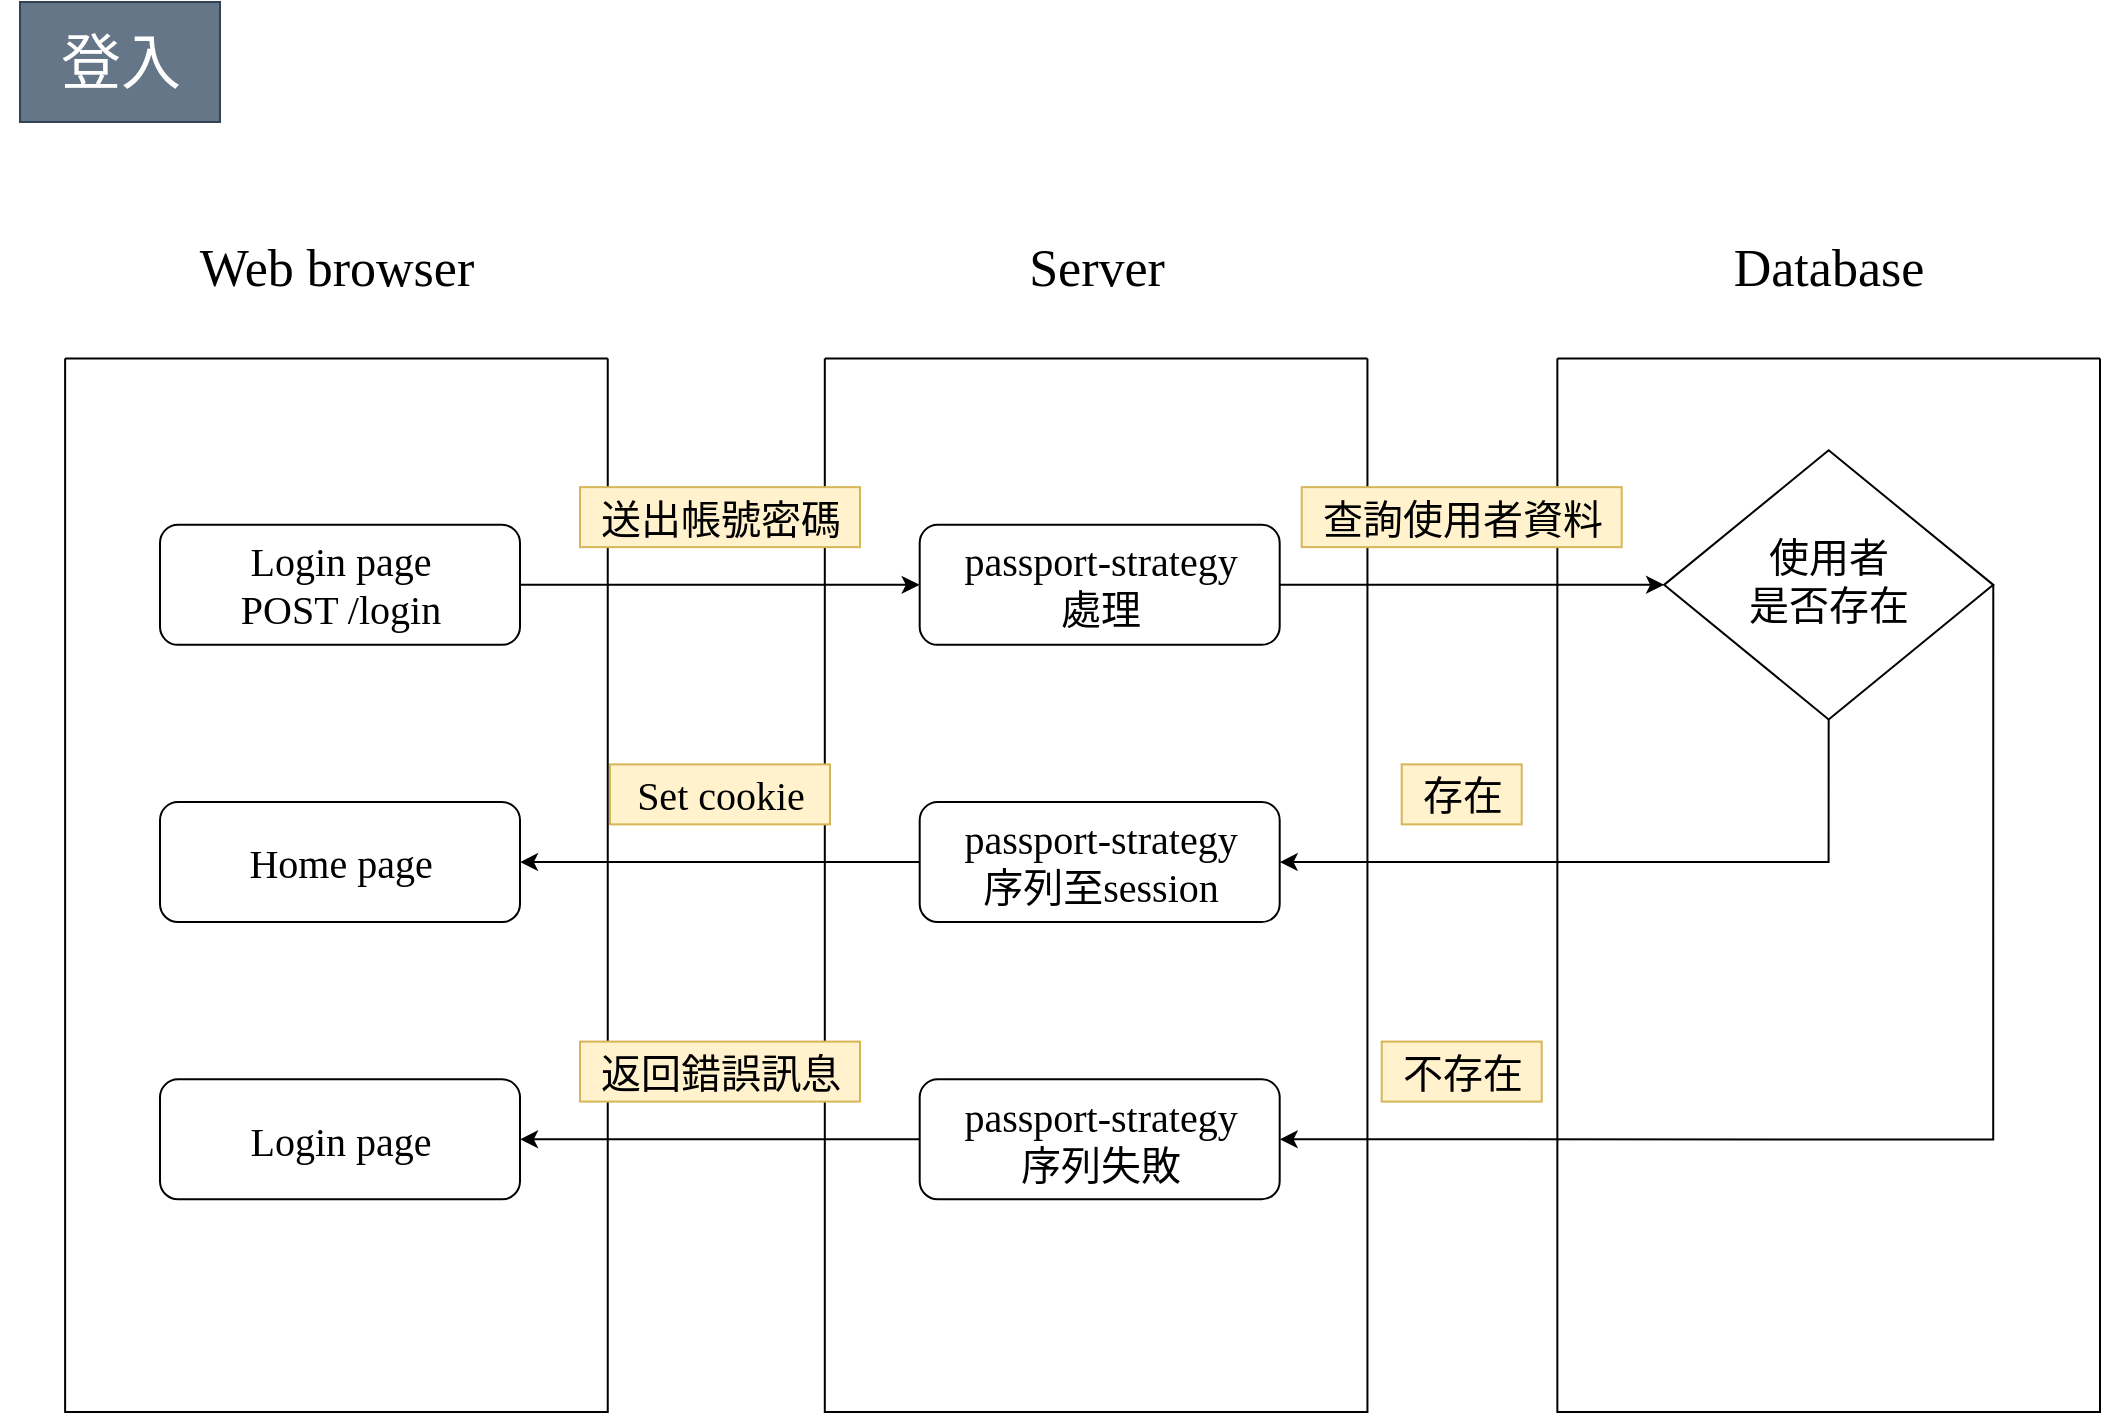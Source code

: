 <mxfile version="16.2.7" type="github">
  <diagram id="C5RBs43oDa-KdzZeNtuy" name="Page-1">
    <mxGraphModel dx="1346" dy="806" grid="1" gridSize="10" guides="1" tooltips="1" connect="1" arrows="1" fold="1" page="1" pageScale="1" pageWidth="1169" pageHeight="827" math="0" shadow="0">
      <root>
        <mxCell id="WIyWlLk6GJQsqaUBKTNV-0" />
        <mxCell id="WIyWlLk6GJQsqaUBKTNV-1" parent="WIyWlLk6GJQsqaUBKTNV-0" />
        <mxCell id="JNPwkmlDs6uKcqjjOvbe-81" value="" style="group;fontFamily=微軟正黑體;fontSize=20;" parent="WIyWlLk6GJQsqaUBKTNV-1" vertex="1" connectable="0">
          <mxGeometry x="60" y="50" width="1050" height="700" as="geometry" />
        </mxCell>
        <mxCell id="mLTppHVD_9ZPHQQd_vt6-0" value="" style="swimlane;startSize=0;fontFamily=微軟正黑體;fontSize=20;" parent="JNPwkmlDs6uKcqjjOvbe-81" vertex="1">
          <mxGeometry x="32.558" y="173.267" width="271.318" height="526.733" as="geometry" />
        </mxCell>
        <mxCell id="WIyWlLk6GJQsqaUBKTNV-3" value="&lt;div style=&quot;font-size: 20px;&quot;&gt;Login page&lt;br style=&quot;font-size: 20px;&quot;&gt;&lt;/div&gt;&lt;div style=&quot;font-size: 20px;&quot;&gt;POST /login&lt;/div&gt;" style="rounded=1;html=1;fontSize=20;glass=0;strokeWidth=1;shadow=0;fontFamily=微軟正黑體;spacing=4;" parent="mLTppHVD_9ZPHQQd_vt6-0" vertex="1">
          <mxGeometry x="47.444" y="83.168" width="180" height="60" as="geometry" />
        </mxCell>
        <mxCell id="JNPwkmlDs6uKcqjjOvbe-14" value="Home page" style="rounded=1;html=1;fontSize=20;glass=0;strokeWidth=1;shadow=0;fontFamily=微軟正黑體;spacing=4;" parent="mLTppHVD_9ZPHQQd_vt6-0" vertex="1">
          <mxGeometry x="47.444" y="221.782" width="180" height="60" as="geometry" />
        </mxCell>
        <mxCell id="JNPwkmlDs6uKcqjjOvbe-21" value="Login page" style="rounded=1;html=1;fontSize=20;glass=0;strokeWidth=1;shadow=0;fontFamily=微軟正黑體;spacing=4;" parent="mLTppHVD_9ZPHQQd_vt6-0" vertex="1">
          <mxGeometry x="47.444" y="360.396" width="180" height="60" as="geometry" />
        </mxCell>
        <mxCell id="mLTppHVD_9ZPHQQd_vt6-1" value="" style="swimlane;startSize=0;fontFamily=微軟正黑體;fontSize=20;" parent="JNPwkmlDs6uKcqjjOvbe-81" vertex="1">
          <mxGeometry x="412.403" y="173.267" width="271.318" height="526.733" as="geometry" />
        </mxCell>
        <mxCell id="WIyWlLk6GJQsqaUBKTNV-11" value="&lt;div style=&quot;font-size: 20px;&quot;&gt;passport-strategy&lt;/div&gt;&lt;div style=&quot;font-size: 20px;&quot;&gt;處理&lt;/div&gt;" style="rounded=1;html=1;fontSize=20;glass=0;strokeWidth=1;shadow=0;fontFamily=微軟正黑體;spacing=4;" parent="mLTppHVD_9ZPHQQd_vt6-1" vertex="1">
          <mxGeometry x="47.444" y="83.168" width="180" height="60" as="geometry" />
        </mxCell>
        <mxCell id="JNPwkmlDs6uKcqjjOvbe-9" value="&lt;div style=&quot;font-size: 20px;&quot;&gt;passport-strategy&lt;/div&gt;&lt;div style=&quot;font-size: 20px;&quot;&gt;序列至session&lt;br style=&quot;font-size: 20px;&quot;&gt;&lt;/div&gt;" style="rounded=1;html=1;fontSize=20;glass=0;strokeWidth=1;shadow=0;fontFamily=微軟正黑體;spacing=4;" parent="mLTppHVD_9ZPHQQd_vt6-1" vertex="1">
          <mxGeometry x="47.444" y="221.782" width="180" height="60" as="geometry" />
        </mxCell>
        <mxCell id="JNPwkmlDs6uKcqjjOvbe-19" value="&lt;div style=&quot;font-size: 20px;&quot;&gt;passport-strategy&lt;/div&gt;&lt;div style=&quot;font-size: 20px;&quot;&gt;序列失敗&lt;br style=&quot;font-size: 20px;&quot;&gt;&lt;/div&gt;" style="rounded=1;html=1;fontSize=20;glass=0;strokeWidth=1;shadow=0;fontFamily=微軟正黑體;spacing=4;" parent="mLTppHVD_9ZPHQQd_vt6-1" vertex="1">
          <mxGeometry x="47.444" y="360.396" width="180" height="60" as="geometry" />
        </mxCell>
        <mxCell id="mLTppHVD_9ZPHQQd_vt6-2" value="" style="swimlane;startSize=0;fontFamily=微軟正黑體;fontSize=20;" parent="JNPwkmlDs6uKcqjjOvbe-81" vertex="1">
          <mxGeometry x="778.682" y="173.267" width="271.318" height="526.733" as="geometry" />
        </mxCell>
        <mxCell id="WIyWlLk6GJQsqaUBKTNV-6" value="使用者&lt;br style=&quot;font-size: 20px;&quot;&gt;是否存在" style="rhombus;whiteSpace=wrap;shadow=0;fontFamily=微軟正黑體;fontSize=20;align=center;strokeWidth=1;spacing=6;spacingTop=-4;html=1;" parent="mLTppHVD_9ZPHQQd_vt6-2" vertex="1">
          <mxGeometry x="53.35" y="45.89" width="164.61" height="134.55" as="geometry" />
        </mxCell>
        <mxCell id="mLTppHVD_9ZPHQQd_vt6-4" style="edgeStyle=orthogonalEdgeStyle;rounded=0;orthogonalLoop=1;jettySize=auto;html=1;entryX=0;entryY=0.5;entryDx=0;entryDy=0;fontSize=20;fontFamily=微軟正黑體;" parent="JNPwkmlDs6uKcqjjOvbe-81" source="WIyWlLk6GJQsqaUBKTNV-3" target="WIyWlLk6GJQsqaUBKTNV-11" edge="1">
          <mxGeometry relative="1" as="geometry" />
        </mxCell>
        <mxCell id="JNPwkmlDs6uKcqjjOvbe-2" value="送出帳號密碼" style="text;html=1;align=center;verticalAlign=middle;resizable=0;points=[];autosize=1;strokeColor=#d6b656;fillColor=#fff2cc;fontSize=20;fontFamily=微軟正黑體;" parent="JNPwkmlDs6uKcqjjOvbe-81" vertex="1">
          <mxGeometry x="290.0" y="237.574" width="140" height="30" as="geometry" />
        </mxCell>
        <mxCell id="JNPwkmlDs6uKcqjjOvbe-3" value="查詢使用者資料" style="text;html=1;align=center;verticalAlign=middle;resizable=0;points=[];autosize=1;strokeColor=#d6b656;fillColor=#fff2cc;fontSize=20;fontFamily=微軟正黑體;" parent="JNPwkmlDs6uKcqjjOvbe-81" vertex="1">
          <mxGeometry x="650.855" y="237.574" width="160" height="30" as="geometry" />
        </mxCell>
        <mxCell id="JNPwkmlDs6uKcqjjOvbe-6" style="edgeStyle=orthogonalEdgeStyle;rounded=0;orthogonalLoop=1;jettySize=auto;html=1;entryX=0;entryY=0.5;entryDx=0;entryDy=0;fontSize=20;fontFamily=微軟正黑體;" parent="JNPwkmlDs6uKcqjjOvbe-81" source="WIyWlLk6GJQsqaUBKTNV-11" target="WIyWlLk6GJQsqaUBKTNV-6" edge="1">
          <mxGeometry relative="1" as="geometry">
            <mxPoint x="846.512" y="284.158" as="targetPoint" />
          </mxGeometry>
        </mxCell>
        <mxCell id="JNPwkmlDs6uKcqjjOvbe-8" style="edgeStyle=orthogonalEdgeStyle;rounded=0;orthogonalLoop=1;jettySize=auto;html=1;fontSize=20;fontFamily=微軟正黑體;exitX=0.5;exitY=1;exitDx=0;exitDy=0;entryX=1;entryY=0.5;entryDx=0;entryDy=0;" parent="JNPwkmlDs6uKcqjjOvbe-81" source="WIyWlLk6GJQsqaUBKTNV-6" target="JNPwkmlDs6uKcqjjOvbe-9" edge="1">
          <mxGeometry relative="1" as="geometry">
            <mxPoint x="870" y="390" as="sourcePoint" />
            <mxPoint x="670" y="354" as="targetPoint" />
            <Array as="points">
              <mxPoint x="914" y="425" />
            </Array>
          </mxGeometry>
        </mxCell>
        <mxCell id="JNPwkmlDs6uKcqjjOvbe-10" value="存在" style="text;html=1;align=center;verticalAlign=middle;resizable=0;points=[];autosize=1;strokeColor=#d6b656;fillColor=#fff2cc;fontSize=20;fontFamily=微軟正黑體;" parent="JNPwkmlDs6uKcqjjOvbe-81" vertex="1">
          <mxGeometry x="700.853" y="376.188" width="60" height="30" as="geometry" />
        </mxCell>
        <mxCell id="JNPwkmlDs6uKcqjjOvbe-11" value="&lt;font style=&quot;font-size: 26px;&quot;&gt;Web browser&lt;/font&gt;" style="text;html=1;align=center;verticalAlign=middle;resizable=0;points=[];autosize=1;fontSize=26;fontFamily=微軟正黑體;" parent="JNPwkmlDs6uKcqjjOvbe-81" vertex="1">
          <mxGeometry x="78.219" y="107.822" width="180" height="40" as="geometry" />
        </mxCell>
        <mxCell id="JNPwkmlDs6uKcqjjOvbe-12" value="&lt;font style=&quot;font-size: 26px;&quot;&gt;Server&lt;/font&gt;" style="text;html=1;align=center;verticalAlign=middle;resizable=0;points=[];autosize=1;fontSize=26;fontFamily=微軟正黑體;" parent="JNPwkmlDs6uKcqjjOvbe-81" vertex="1">
          <mxGeometry x="503.061" y="107.822" width="90" height="40" as="geometry" />
        </mxCell>
        <mxCell id="JNPwkmlDs6uKcqjjOvbe-13" value="&lt;font style=&quot;font-size: 26px;&quot;&gt;Database&lt;/font&gt;" style="text;html=1;align=center;verticalAlign=middle;resizable=0;points=[];autosize=1;fontSize=26;fontFamily=微軟正黑體;" parent="JNPwkmlDs6uKcqjjOvbe-81" vertex="1">
          <mxGeometry x="849.342" y="107.822" width="130" height="40" as="geometry" />
        </mxCell>
        <mxCell id="JNPwkmlDs6uKcqjjOvbe-16" style="edgeStyle=orthogonalEdgeStyle;rounded=0;orthogonalLoop=1;jettySize=auto;html=1;entryX=1;entryY=0.5;entryDx=0;entryDy=0;fontSize=20;fontFamily=微軟正黑體;" parent="JNPwkmlDs6uKcqjjOvbe-81" source="JNPwkmlDs6uKcqjjOvbe-9" target="JNPwkmlDs6uKcqjjOvbe-14" edge="1">
          <mxGeometry relative="1" as="geometry" />
        </mxCell>
        <mxCell id="JNPwkmlDs6uKcqjjOvbe-17" value="&lt;div&gt;Set cookie&lt;/div&gt;" style="text;html=1;align=center;verticalAlign=middle;resizable=0;points=[];autosize=1;strokeColor=#d6b656;fillColor=#fff2cc;fontSize=20;fontFamily=微軟正黑體;" parent="JNPwkmlDs6uKcqjjOvbe-81" vertex="1">
          <mxGeometry x="304.999" y="376.188" width="110" height="30" as="geometry" />
        </mxCell>
        <mxCell id="JNPwkmlDs6uKcqjjOvbe-18" style="edgeStyle=orthogonalEdgeStyle;rounded=0;orthogonalLoop=1;jettySize=auto;html=1;exitX=1;exitY=0.5;exitDx=0;exitDy=0;fontSize=20;entryX=1;entryY=0.5;entryDx=0;entryDy=0;fontFamily=微軟正黑體;" parent="JNPwkmlDs6uKcqjjOvbe-81" source="WIyWlLk6GJQsqaUBKTNV-6" target="JNPwkmlDs6uKcqjjOvbe-19" edge="1">
          <mxGeometry relative="1" as="geometry">
            <Array as="points">
              <mxPoint x="997" y="564" />
            </Array>
          </mxGeometry>
        </mxCell>
        <mxCell id="JNPwkmlDs6uKcqjjOvbe-20" value="不存在" style="text;html=1;align=center;verticalAlign=middle;resizable=0;points=[];autosize=1;strokeColor=#d6b656;fillColor=#fff2cc;fontSize=20;fontFamily=微軟正黑體;" parent="JNPwkmlDs6uKcqjjOvbe-81" vertex="1">
          <mxGeometry x="690.86" y="514.802" width="80" height="30" as="geometry" />
        </mxCell>
        <mxCell id="JNPwkmlDs6uKcqjjOvbe-24" style="edgeStyle=orthogonalEdgeStyle;rounded=0;orthogonalLoop=1;jettySize=auto;html=1;entryX=1;entryY=0.5;entryDx=0;entryDy=0;fontSize=20;exitX=0;exitY=0.5;exitDx=0;exitDy=0;fontFamily=微軟正黑體;" parent="JNPwkmlDs6uKcqjjOvbe-81" source="JNPwkmlDs6uKcqjjOvbe-19" target="JNPwkmlDs6uKcqjjOvbe-21" edge="1">
          <mxGeometry relative="1" as="geometry">
            <mxPoint x="459.884" y="505.941" as="sourcePoint" />
            <mxPoint x="242.829" y="505.941" as="targetPoint" />
            <Array as="points" />
          </mxGeometry>
        </mxCell>
        <mxCell id="JNPwkmlDs6uKcqjjOvbe-25" value="返回錯誤訊息" style="text;html=1;align=center;verticalAlign=middle;resizable=0;points=[];autosize=1;strokeColor=#d6b656;fillColor=#fff2cc;fontSize=20;fontFamily=微軟正黑體;" parent="JNPwkmlDs6uKcqjjOvbe-81" vertex="1">
          <mxGeometry x="290.0" y="514.802" width="140" height="30" as="geometry" />
        </mxCell>
        <mxCell id="JNPwkmlDs6uKcqjjOvbe-26" value="&lt;div style=&quot;font-size: 30px;&quot;&gt;&lt;font style=&quot;font-size: 30px;&quot;&gt;登入&lt;/font&gt;&lt;/div&gt;" style="text;html=1;align=center;verticalAlign=middle;resizable=0;points=[];autosize=1;fillColor=#647687;strokeColor=#314354;spacing=8;spacingBottom=2;spacingTop=2;fontColor=#ffffff;spacingLeft=4;spacingRight=4;fontFamily=微軟正黑體;fontSize=30;" parent="JNPwkmlDs6uKcqjjOvbe-81" vertex="1">
          <mxGeometry x="10" y="-5" width="100" height="60" as="geometry" />
        </mxCell>
      </root>
    </mxGraphModel>
  </diagram>
</mxfile>
